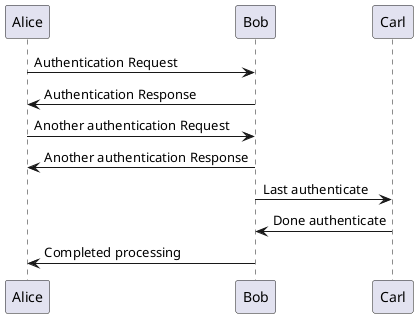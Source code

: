 @startuml
'
'Basics: Sequence 
'->, -->, <-, <-- 
'
Alice -> Bob: Authentication Request
Bob -> Alice: Authentication Response
Alice -> Bob: Another authentication Request
Alice <- Bob: Another authentication Response
Bob -> Carl : Last authenticate
Bob <- Carl: Done authenticate
Alice <- Bob: Completed processing
@enduml